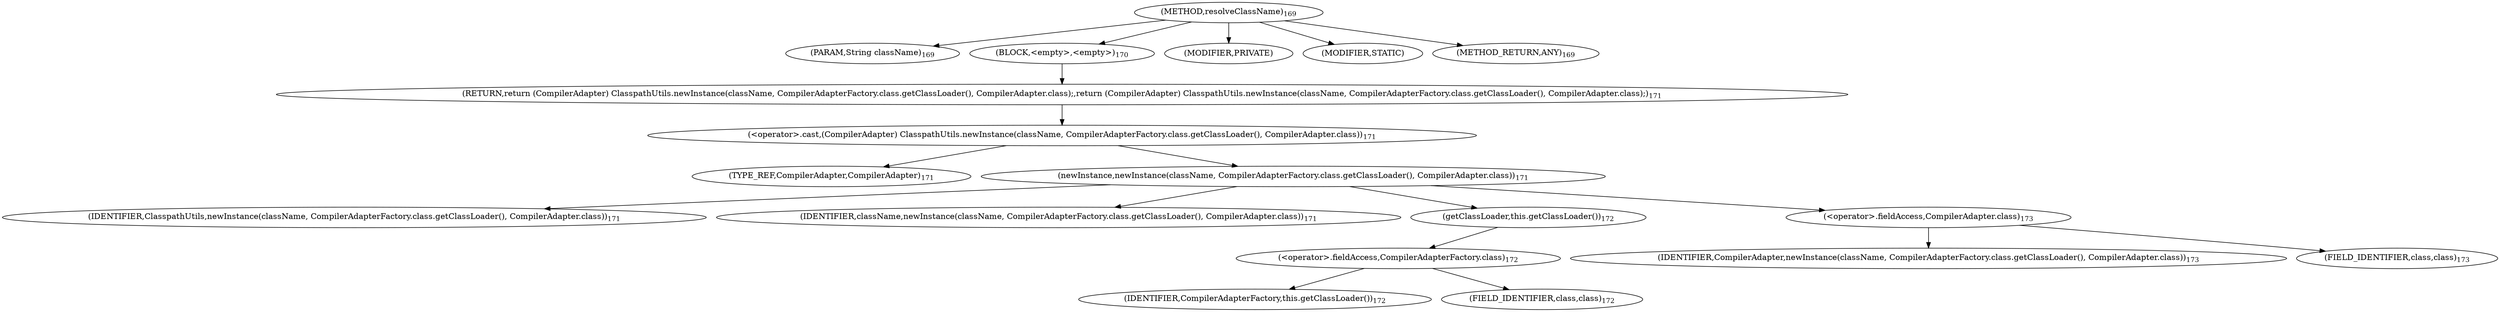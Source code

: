 digraph "resolveClassName" {  
"309" [label = <(METHOD,resolveClassName)<SUB>169</SUB>> ]
"310" [label = <(PARAM,String className)<SUB>169</SUB>> ]
"311" [label = <(BLOCK,&lt;empty&gt;,&lt;empty&gt;)<SUB>170</SUB>> ]
"312" [label = <(RETURN,return (CompilerAdapter) ClasspathUtils.newInstance(className, CompilerAdapterFactory.class.getClassLoader(), CompilerAdapter.class);,return (CompilerAdapter) ClasspathUtils.newInstance(className, CompilerAdapterFactory.class.getClassLoader(), CompilerAdapter.class);)<SUB>171</SUB>> ]
"313" [label = <(&lt;operator&gt;.cast,(CompilerAdapter) ClasspathUtils.newInstance(className, CompilerAdapterFactory.class.getClassLoader(), CompilerAdapter.class))<SUB>171</SUB>> ]
"314" [label = <(TYPE_REF,CompilerAdapter,CompilerAdapter)<SUB>171</SUB>> ]
"315" [label = <(newInstance,newInstance(className, CompilerAdapterFactory.class.getClassLoader(), CompilerAdapter.class))<SUB>171</SUB>> ]
"316" [label = <(IDENTIFIER,ClasspathUtils,newInstance(className, CompilerAdapterFactory.class.getClassLoader(), CompilerAdapter.class))<SUB>171</SUB>> ]
"317" [label = <(IDENTIFIER,className,newInstance(className, CompilerAdapterFactory.class.getClassLoader(), CompilerAdapter.class))<SUB>171</SUB>> ]
"318" [label = <(getClassLoader,this.getClassLoader())<SUB>172</SUB>> ]
"319" [label = <(&lt;operator&gt;.fieldAccess,CompilerAdapterFactory.class)<SUB>172</SUB>> ]
"320" [label = <(IDENTIFIER,CompilerAdapterFactory,this.getClassLoader())<SUB>172</SUB>> ]
"321" [label = <(FIELD_IDENTIFIER,class,class)<SUB>172</SUB>> ]
"322" [label = <(&lt;operator&gt;.fieldAccess,CompilerAdapter.class)<SUB>173</SUB>> ]
"323" [label = <(IDENTIFIER,CompilerAdapter,newInstance(className, CompilerAdapterFactory.class.getClassLoader(), CompilerAdapter.class))<SUB>173</SUB>> ]
"324" [label = <(FIELD_IDENTIFIER,class,class)<SUB>173</SUB>> ]
"325" [label = <(MODIFIER,PRIVATE)> ]
"326" [label = <(MODIFIER,STATIC)> ]
"327" [label = <(METHOD_RETURN,ANY)<SUB>169</SUB>> ]
  "309" -> "310" 
  "309" -> "311" 
  "309" -> "325" 
  "309" -> "326" 
  "309" -> "327" 
  "311" -> "312" 
  "312" -> "313" 
  "313" -> "314" 
  "313" -> "315" 
  "315" -> "316" 
  "315" -> "317" 
  "315" -> "318" 
  "315" -> "322" 
  "318" -> "319" 
  "319" -> "320" 
  "319" -> "321" 
  "322" -> "323" 
  "322" -> "324" 
}
